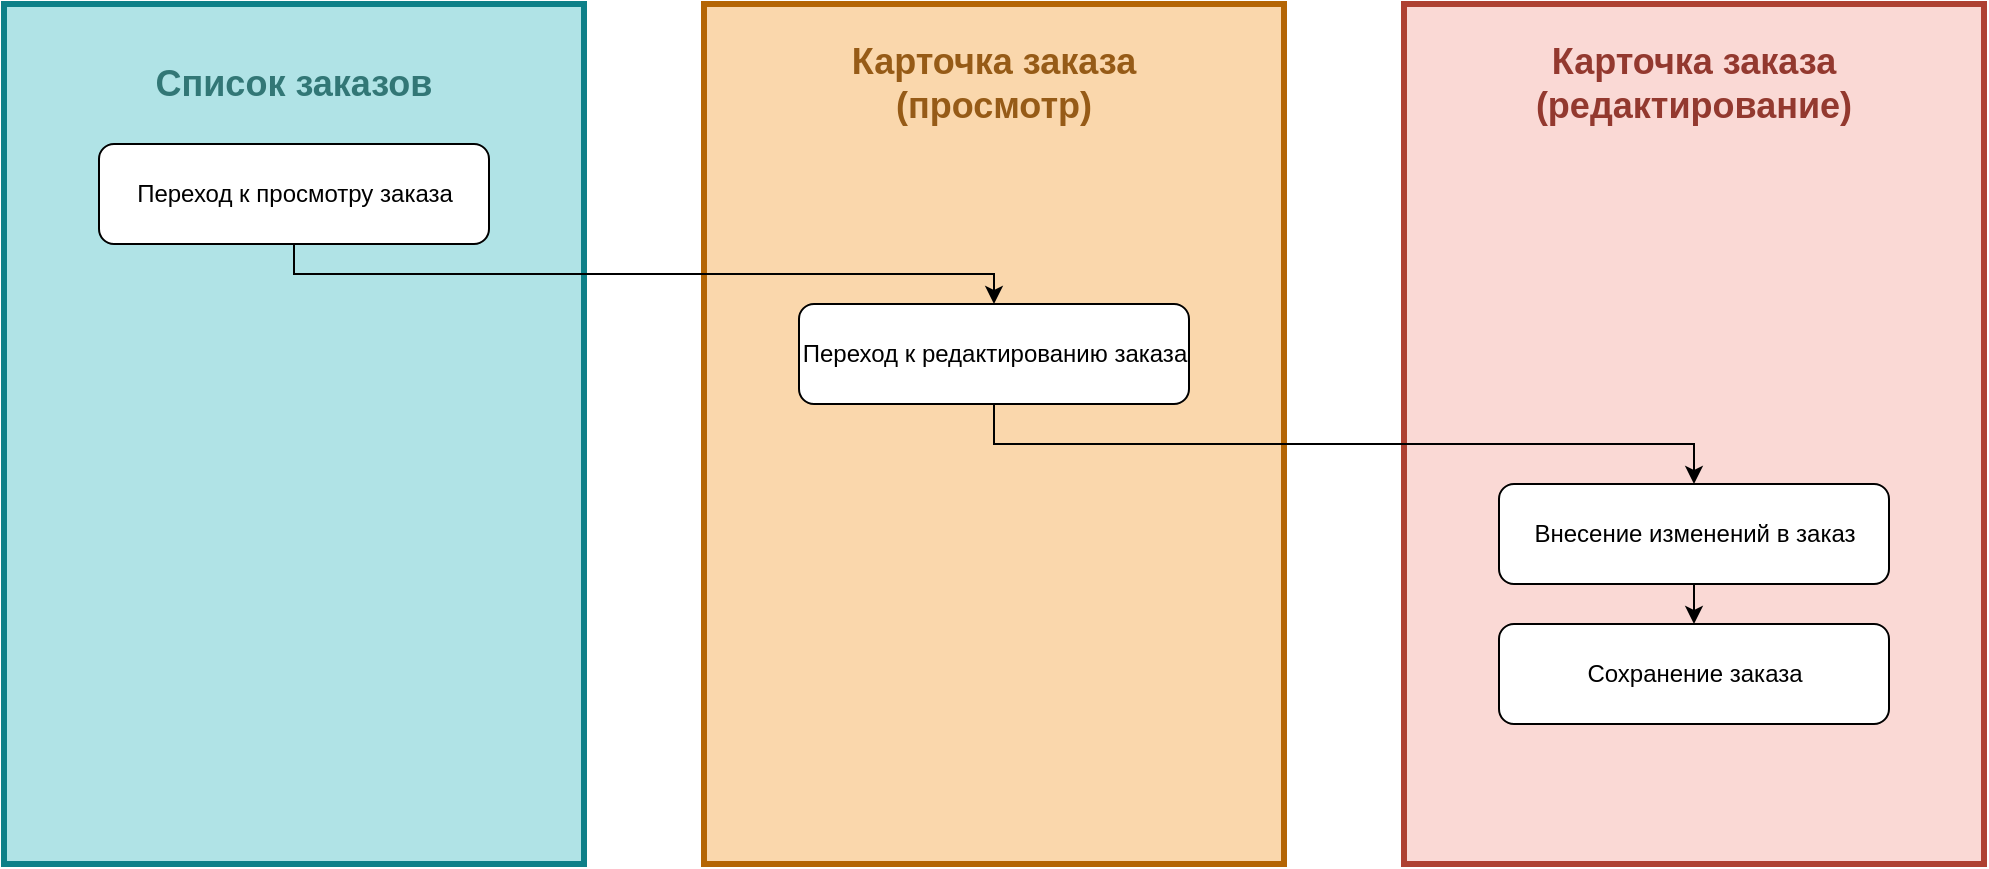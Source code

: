 <mxfile version="27.0.2">
  <diagram name="Страница — 1" id="_x3-v-AXs8-hNVyE58mh">
    <mxGraphModel dx="1426" dy="777" grid="1" gridSize="10" guides="1" tooltips="1" connect="1" arrows="1" fold="1" page="1" pageScale="1" pageWidth="827" pageHeight="1169" math="0" shadow="0">
      <root>
        <mxCell id="0" />
        <mxCell id="1" parent="0" />
        <mxCell id="rYsyQF8CnUFIwroDZ9Fq-7" value="&lt;h2 style=&quot;padding-bottom: 350px; padding-left: 0px;&quot;&gt;&lt;font style=&quot;color: light-dark(rgb(50, 119, 118), rgb(237, 237, 237));&quot;&gt;Список заказов&lt;/font&gt;&lt;/h2&gt;" style="rounded=0;whiteSpace=wrap;html=1;fillColor=#b0e3e6;strokeColor=#0e8088;fontColor=#9FCDD0;labelBorderColor=none;strokeWidth=3;" vertex="1" parent="1">
          <mxGeometry x="50" y="60" width="290" height="430" as="geometry" />
        </mxCell>
        <mxCell id="rYsyQF8CnUFIwroDZ9Fq-8" value="&lt;h2 style=&quot;padding-bottom: 350px;&quot;&gt;&lt;font style=&quot;color: light-dark(rgb(150, 91, 23), rgb(237, 237, 237));&quot;&gt;Карточка заказа&lt;br&gt;(просмотр)&lt;/font&gt;&lt;/h2&gt;" style="rounded=0;whiteSpace=wrap;html=1;fillColor=#fad7ac;strokeColor=#b46504;labelBorderColor=none;strokeWidth=3;" vertex="1" parent="1">
          <mxGeometry x="400" y="60" width="290" height="430" as="geometry" />
        </mxCell>
        <mxCell id="rYsyQF8CnUFIwroDZ9Fq-9" value="&lt;h2 style=&quot;padding-bottom: 350px;&quot;&gt;&lt;font style=&quot;color: light-dark(rgb(147, 57, 47), rgb(237, 237, 237));&quot;&gt;Карточка заказа (редактирование)&lt;/font&gt;&lt;/h2&gt;" style="rounded=0;whiteSpace=wrap;html=1;fillColor=#fad9d5;strokeColor=#ae4132;labelBorderColor=none;strokeWidth=3;" vertex="1" parent="1">
          <mxGeometry x="750" y="60" width="290" height="430" as="geometry" />
        </mxCell>
        <mxCell id="rYsyQF8CnUFIwroDZ9Fq-11" value="Переход к просмотру заказа" style="rounded=1;whiteSpace=wrap;html=1;" vertex="1" parent="1">
          <mxGeometry x="97.5" y="130" width="195" height="50" as="geometry" />
        </mxCell>
        <mxCell id="rYsyQF8CnUFIwroDZ9Fq-12" value="Переход к редактированию заказа" style="rounded=1;whiteSpace=wrap;html=1;" vertex="1" parent="1">
          <mxGeometry x="447.5" y="210" width="195" height="50" as="geometry" />
        </mxCell>
        <mxCell id="rYsyQF8CnUFIwroDZ9Fq-13" value="Внесение изменений в заказ" style="rounded=1;whiteSpace=wrap;html=1;" vertex="1" parent="1">
          <mxGeometry x="797.5" y="300" width="195" height="50" as="geometry" />
        </mxCell>
        <mxCell id="rYsyQF8CnUFIwroDZ9Fq-14" value="" style="endArrow=classic;html=1;rounded=0;exitX=0.5;exitY=1;exitDx=0;exitDy=0;entryX=0.5;entryY=0;entryDx=0;entryDy=0;edgeStyle=orthogonalEdgeStyle;" edge="1" parent="1" source="rYsyQF8CnUFIwroDZ9Fq-11" target="rYsyQF8CnUFIwroDZ9Fq-12">
          <mxGeometry width="50" height="50" relative="1" as="geometry">
            <mxPoint x="390" y="330" as="sourcePoint" />
            <mxPoint x="440" y="280" as="targetPoint" />
          </mxGeometry>
        </mxCell>
        <mxCell id="rYsyQF8CnUFIwroDZ9Fq-15" value="" style="endArrow=classic;html=1;rounded=0;exitX=0.5;exitY=1;exitDx=0;exitDy=0;entryX=0.5;entryY=0;entryDx=0;entryDy=0;edgeStyle=orthogonalEdgeStyle;" edge="1" parent="1" source="rYsyQF8CnUFIwroDZ9Fq-12" target="rYsyQF8CnUFIwroDZ9Fq-13">
          <mxGeometry width="50" height="50" relative="1" as="geometry">
            <mxPoint x="390" y="330" as="sourcePoint" />
            <mxPoint x="440" y="280" as="targetPoint" />
          </mxGeometry>
        </mxCell>
        <mxCell id="rYsyQF8CnUFIwroDZ9Fq-16" value="Сохранение заказа" style="rounded=1;whiteSpace=wrap;html=1;" vertex="1" parent="1">
          <mxGeometry x="797.5" y="370" width="195" height="50" as="geometry" />
        </mxCell>
        <mxCell id="rYsyQF8CnUFIwroDZ9Fq-17" value="" style="endArrow=classic;html=1;rounded=0;entryX=0.5;entryY=0;entryDx=0;entryDy=0;exitX=0.5;exitY=1;exitDx=0;exitDy=0;" edge="1" parent="1" source="rYsyQF8CnUFIwroDZ9Fq-13" target="rYsyQF8CnUFIwroDZ9Fq-16">
          <mxGeometry width="50" height="50" relative="1" as="geometry">
            <mxPoint x="390" y="330" as="sourcePoint" />
            <mxPoint x="440" y="280" as="targetPoint" />
          </mxGeometry>
        </mxCell>
      </root>
    </mxGraphModel>
  </diagram>
</mxfile>
